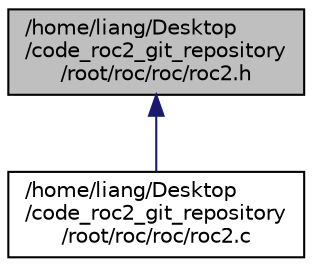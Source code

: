 digraph "/home/liang/Desktop/code_roc2_git_repository/root/roc/roc/roc2.h"
{
 // INTERACTIVE_SVG=YES
  edge [fontname="Helvetica",fontsize="10",labelfontname="Helvetica",labelfontsize="10"];
  node [fontname="Helvetica",fontsize="10",shape=record];
  Node1 [label="/home/liang/Desktop\l/code_roc2_git_repository\l/root/roc/roc/roc2.h",height=0.2,width=0.4,color="black", fillcolor="grey75", style="filled", fontcolor="black"];
  Node1 -> Node2 [dir="back",color="midnightblue",fontsize="10",style="solid",fontname="Helvetica"];
  Node2 [label="/home/liang/Desktop\l/code_roc2_git_repository\l/root/roc/roc/roc2.c",height=0.2,width=0.4,color="black", fillcolor="white", style="filled",URL="$roc2_8c.html"];
}
